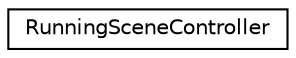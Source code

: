 digraph "Graphical Class Hierarchy"
{
  edge [fontname="Helvetica",fontsize="10",labelfontname="Helvetica",labelfontsize="10"];
  node [fontname="Helvetica",fontsize="10",shape=record];
  rankdir="LR";
  Node1 [label="RunningSceneController",height=0.2,width=0.4,color="black", fillcolor="white", style="filled",URL="$class_running_scene_controller.html"];
}
